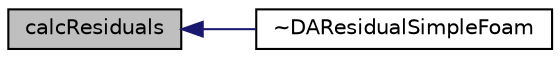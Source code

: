 digraph "calcResiduals"
{
  bgcolor="transparent";
  edge [fontname="Helvetica",fontsize="10",labelfontname="Helvetica",labelfontsize="10"];
  node [fontname="Helvetica",fontsize="10",shape=record];
  rankdir="LR";
  Node30 [label="calcResiduals",height=0.2,width=0.4,color="black", fillcolor="grey75", style="filled", fontcolor="black"];
  Node30 -> Node31 [dir="back",color="midnightblue",fontsize="10",style="solid",fontname="Helvetica"];
  Node31 [label="~DAResidualSimpleFoam",height=0.2,width=0.4,color="black",URL="$classFoam_1_1DAResidualSimpleFoam.html#a56735374776380ec004fa4c892db4178"];
}
